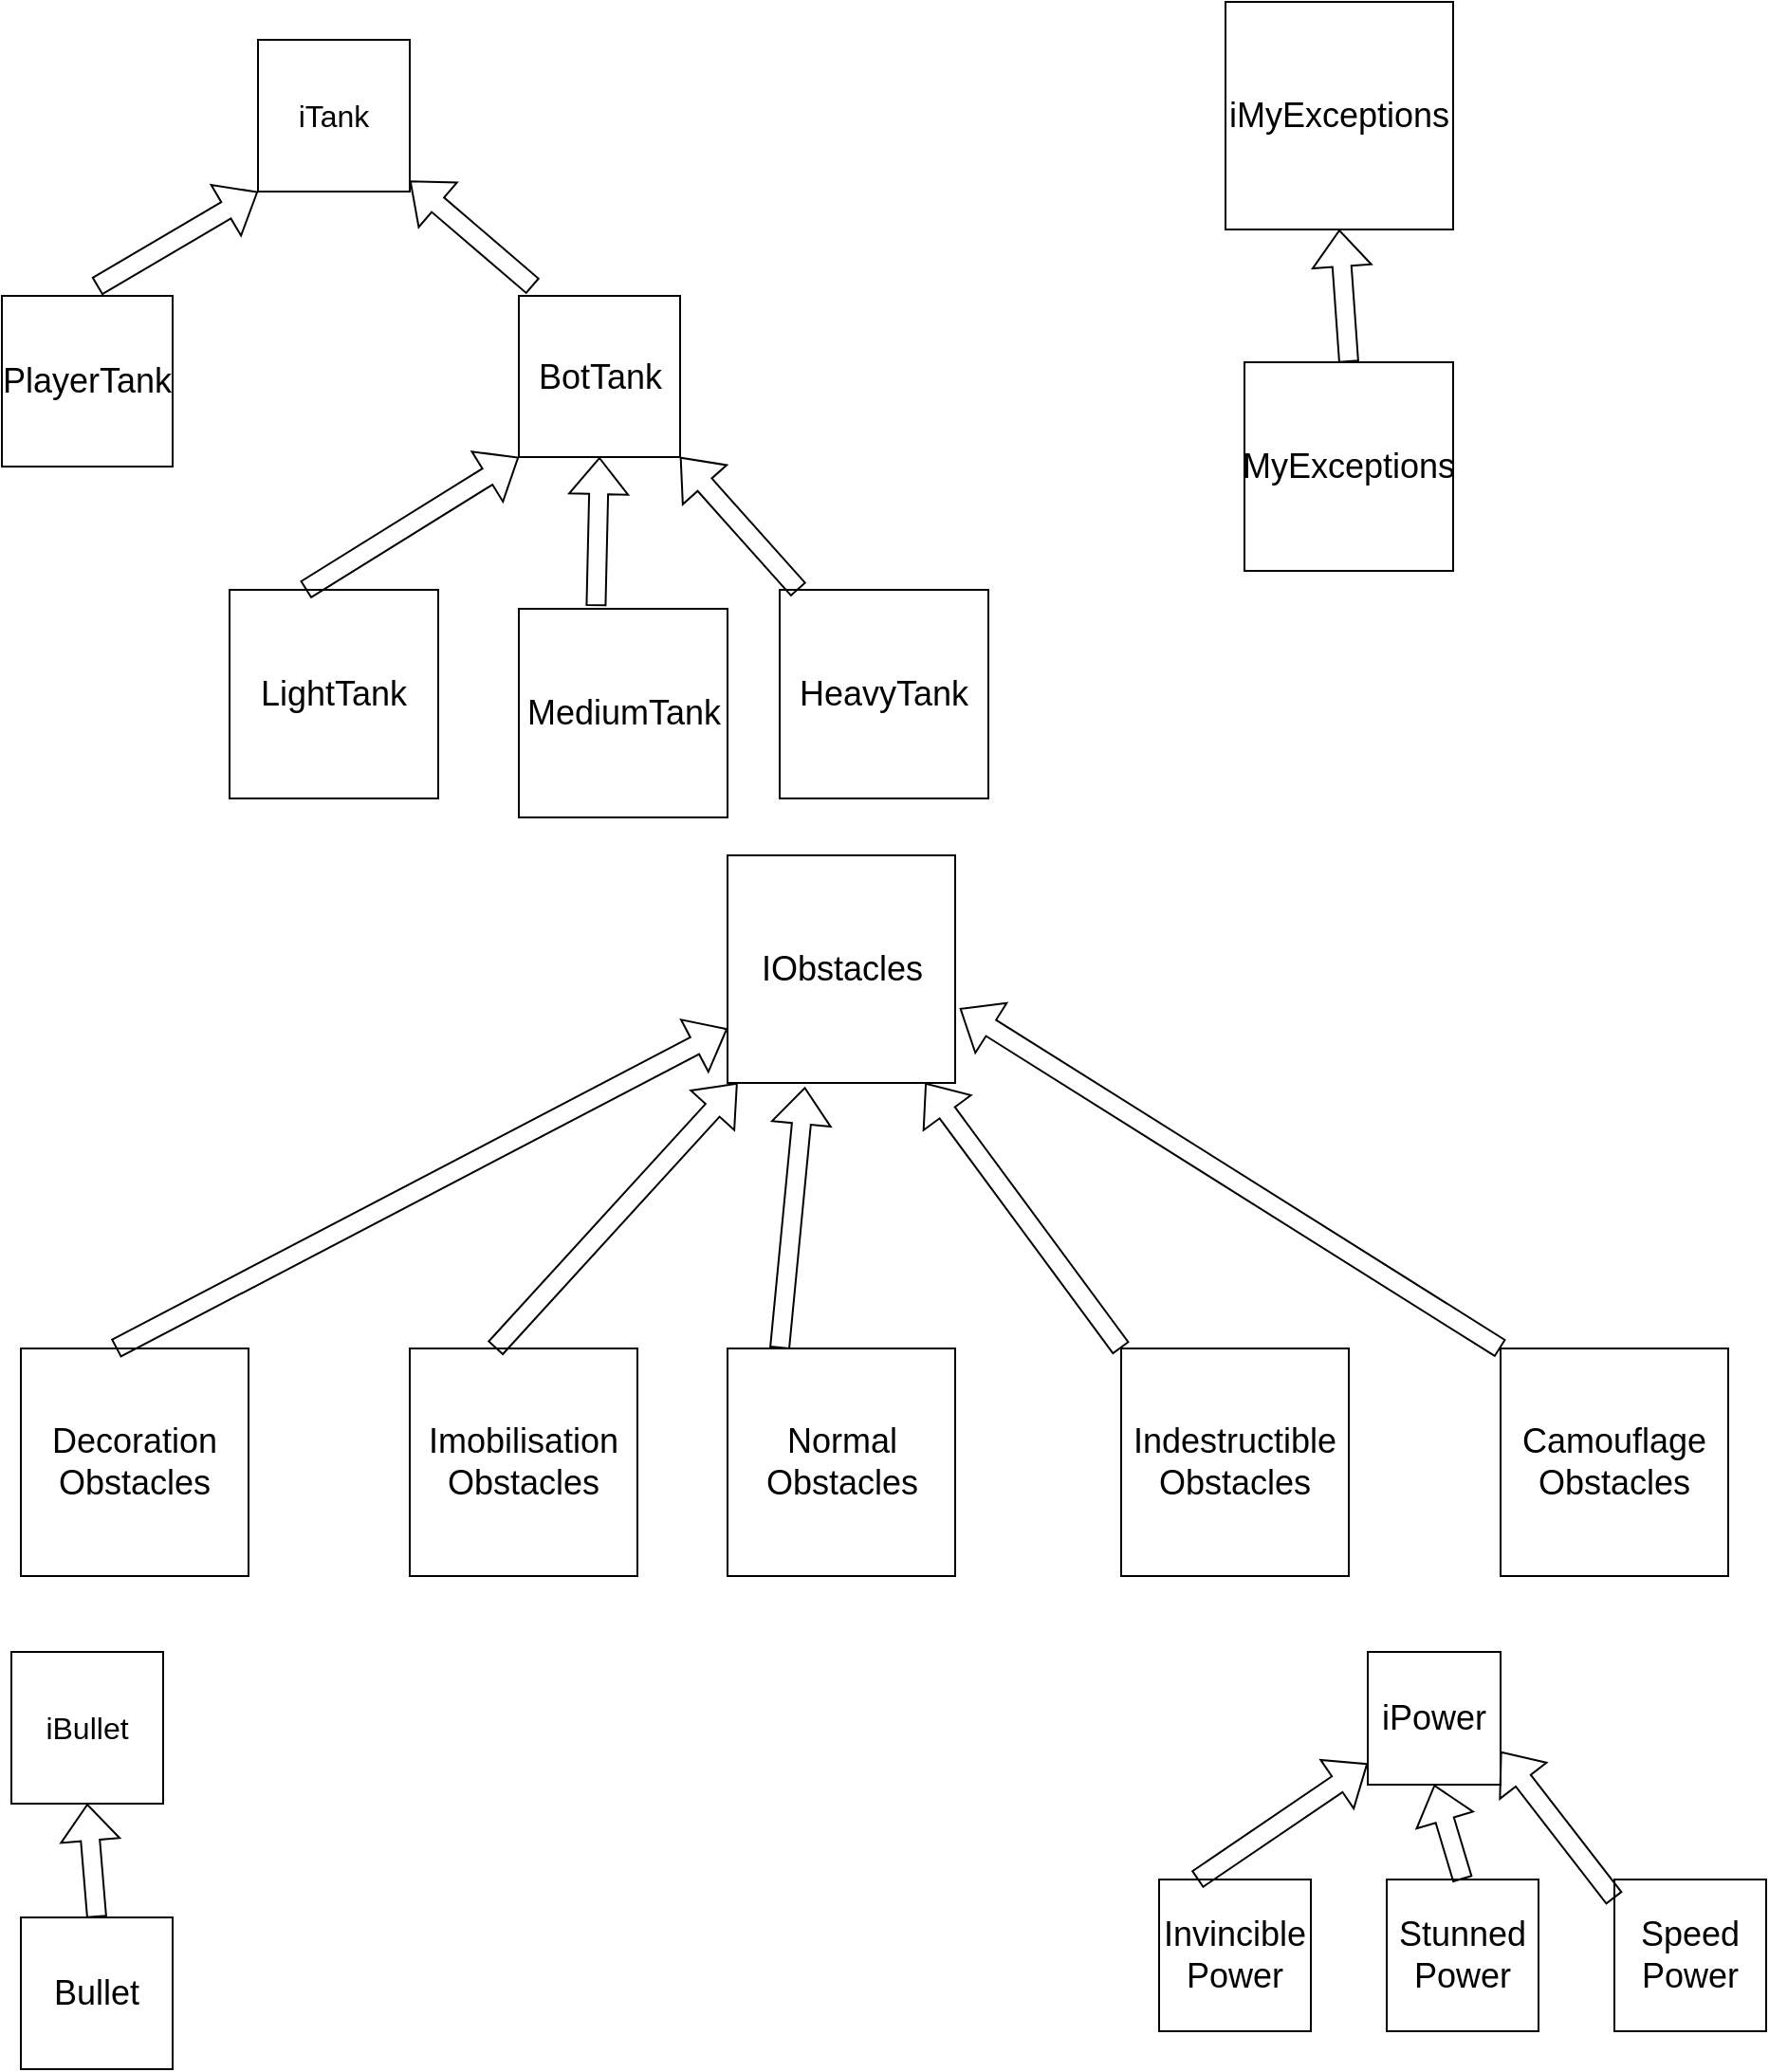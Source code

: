 <mxfile version="20.7.4" type="device"><diagram id="8Q6m88FUJdzEQc0zyQnA" name="Page-1"><mxGraphModel dx="1036" dy="606" grid="1" gridSize="10" guides="1" tooltips="1" connect="1" arrows="1" fold="1" page="1" pageScale="1" pageWidth="850" pageHeight="1100" math="0" shadow="0"><root><mxCell id="0"/><mxCell id="1" parent="0"/><mxCell id="FbsK8dV67quQJZCBYcWZ-1" value="&lt;font size=&quot;3&quot;&gt;iTank&lt;/font&gt;" style="whiteSpace=wrap;html=1;aspect=fixed;" parent="1" vertex="1"><mxGeometry x="165" y="30" width="80" height="80" as="geometry"/></mxCell><mxCell id="FbsK8dV67quQJZCBYcWZ-2" value="PlayerTank" style="whiteSpace=wrap;html=1;aspect=fixed;fontSize=18;" parent="1" vertex="1"><mxGeometry x="30" y="165" width="90" height="90" as="geometry"/></mxCell><mxCell id="FbsK8dV67quQJZCBYcWZ-3" value="BotTank" style="whiteSpace=wrap;html=1;aspect=fixed;fontSize=18;" parent="1" vertex="1"><mxGeometry x="302.5" y="165" width="85" height="85" as="geometry"/></mxCell><mxCell id="FbsK8dV67quQJZCBYcWZ-4" value="LightTank" style="whiteSpace=wrap;html=1;aspect=fixed;fontSize=18;" parent="1" vertex="1"><mxGeometry x="150" y="320" width="110" height="110" as="geometry"/></mxCell><mxCell id="FbsK8dV67quQJZCBYcWZ-5" value="HeavyTank" style="whiteSpace=wrap;html=1;aspect=fixed;fontSize=18;" parent="1" vertex="1"><mxGeometry x="440" y="320" width="110" height="110" as="geometry"/></mxCell><mxCell id="FbsK8dV67quQJZCBYcWZ-6" value="MediumTank" style="whiteSpace=wrap;html=1;aspect=fixed;fontSize=18;" parent="1" vertex="1"><mxGeometry x="302.5" y="330" width="110" height="110" as="geometry"/></mxCell><mxCell id="FbsK8dV67quQJZCBYcWZ-9" value="" style="shape=flexArrow;endArrow=classic;html=1;rounded=0;fontSize=18;entryX=0;entryY=1;entryDx=0;entryDy=0;" parent="1" target="FbsK8dV67quQJZCBYcWZ-1" edge="1"><mxGeometry width="50" height="50" relative="1" as="geometry"><mxPoint x="80" y="160" as="sourcePoint"/><mxPoint x="130" y="110" as="targetPoint"/></mxGeometry></mxCell><mxCell id="FbsK8dV67quQJZCBYcWZ-10" value="" style="shape=flexArrow;endArrow=classic;html=1;rounded=0;fontSize=18;" parent="1" target="FbsK8dV67quQJZCBYcWZ-1" edge="1"><mxGeometry width="50" height="50" relative="1" as="geometry"><mxPoint x="310" y="160" as="sourcePoint"/><mxPoint x="250" y="110" as="targetPoint"/></mxGeometry></mxCell><mxCell id="FbsK8dV67quQJZCBYcWZ-11" value="" style="shape=flexArrow;endArrow=classic;html=1;rounded=0;fontSize=18;entryX=0;entryY=1;entryDx=0;entryDy=0;" parent="1" target="FbsK8dV67quQJZCBYcWZ-3" edge="1"><mxGeometry width="50" height="50" relative="1" as="geometry"><mxPoint x="190" y="320" as="sourcePoint"/><mxPoint x="240" y="270" as="targetPoint"/></mxGeometry></mxCell><mxCell id="FbsK8dV67quQJZCBYcWZ-12" value="" style="shape=flexArrow;endArrow=classic;html=1;rounded=0;fontSize=18;entryX=0.5;entryY=1;entryDx=0;entryDy=0;exitX=0.37;exitY=-0.013;exitDx=0;exitDy=0;exitPerimeter=0;" parent="1" source="FbsK8dV67quQJZCBYcWZ-6" target="FbsK8dV67quQJZCBYcWZ-3" edge="1"><mxGeometry width="50" height="50" relative="1" as="geometry"><mxPoint x="320" y="320" as="sourcePoint"/><mxPoint x="370" y="270" as="targetPoint"/></mxGeometry></mxCell><mxCell id="FbsK8dV67quQJZCBYcWZ-13" value="" style="shape=flexArrow;endArrow=classic;html=1;rounded=0;fontSize=18;entryX=1;entryY=1;entryDx=0;entryDy=0;" parent="1" target="FbsK8dV67quQJZCBYcWZ-3" edge="1"><mxGeometry width="50" height="50" relative="1" as="geometry"><mxPoint x="450" y="320" as="sourcePoint"/><mxPoint x="500" y="270" as="targetPoint"/></mxGeometry></mxCell><mxCell id="FbsK8dV67quQJZCBYcWZ-14" value="iMyExceptions" style="whiteSpace=wrap;html=1;aspect=fixed;fontSize=18;" parent="1" vertex="1"><mxGeometry x="675" y="10" width="120" height="120" as="geometry"/></mxCell><mxCell id="FbsK8dV67quQJZCBYcWZ-15" value="MyExceptions" style="whiteSpace=wrap;html=1;aspect=fixed;fontSize=18;" parent="1" vertex="1"><mxGeometry x="685" y="200" width="110" height="110" as="geometry"/></mxCell><mxCell id="FbsK8dV67quQJZCBYcWZ-18" value="" style="shape=flexArrow;endArrow=classic;html=1;rounded=0;fontSize=18;exitX=0.5;exitY=0;exitDx=0;exitDy=0;entryX=0.5;entryY=1;entryDx=0;entryDy=0;" parent="1" source="FbsK8dV67quQJZCBYcWZ-15" target="FbsK8dV67quQJZCBYcWZ-14" edge="1"><mxGeometry width="50" height="50" relative="1" as="geometry"><mxPoint x="710" y="200" as="sourcePoint"/><mxPoint x="760" y="150" as="targetPoint"/></mxGeometry></mxCell><mxCell id="FbsK8dV67quQJZCBYcWZ-19" value="IObstacles" style="whiteSpace=wrap;html=1;aspect=fixed;fontSize=18;" parent="1" vertex="1"><mxGeometry x="412.5" y="460" width="120" height="120" as="geometry"/></mxCell><mxCell id="FbsK8dV67quQJZCBYcWZ-20" value="Indestructible&lt;br&gt;Obstacles" style="whiteSpace=wrap;html=1;aspect=fixed;fontSize=18;" parent="1" vertex="1"><mxGeometry x="620" y="720" width="120" height="120" as="geometry"/></mxCell><mxCell id="FbsK8dV67quQJZCBYcWZ-21" value="Camouflage&lt;br&gt;Obstacles" style="whiteSpace=wrap;html=1;aspect=fixed;fontSize=18;" parent="1" vertex="1"><mxGeometry x="820" y="720" width="120" height="120" as="geometry"/></mxCell><mxCell id="FbsK8dV67quQJZCBYcWZ-23" value="Normal&lt;br&gt;Obstacles" style="whiteSpace=wrap;html=1;aspect=fixed;fontSize=18;" parent="1" vertex="1"><mxGeometry x="412.5" y="720" width="120" height="120" as="geometry"/></mxCell><mxCell id="FbsK8dV67quQJZCBYcWZ-25" value="Imobilisation&lt;br&gt;Obstacles" style="whiteSpace=wrap;html=1;aspect=fixed;fontSize=18;" parent="1" vertex="1"><mxGeometry x="245" y="720" width="120" height="120" as="geometry"/></mxCell><mxCell id="FbsK8dV67quQJZCBYcWZ-26" value="Decoration&lt;br&gt;Obstacles" style="whiteSpace=wrap;html=1;aspect=fixed;fontSize=18;" parent="1" vertex="1"><mxGeometry x="40" y="720" width="120" height="120" as="geometry"/></mxCell><mxCell id="FbsK8dV67quQJZCBYcWZ-27" value="" style="shape=flexArrow;endArrow=classic;html=1;rounded=0;fontSize=18;" parent="1" target="FbsK8dV67quQJZCBYcWZ-19" edge="1"><mxGeometry width="50" height="50" relative="1" as="geometry"><mxPoint x="90" y="720" as="sourcePoint"/><mxPoint x="140" y="670" as="targetPoint"/></mxGeometry></mxCell><mxCell id="FbsK8dV67quQJZCBYcWZ-28" value="" style="shape=flexArrow;endArrow=classic;html=1;rounded=0;fontSize=18;" parent="1" target="FbsK8dV67quQJZCBYcWZ-19" edge="1"><mxGeometry width="50" height="50" relative="1" as="geometry"><mxPoint x="290" y="720" as="sourcePoint"/><mxPoint x="340" y="670" as="targetPoint"/></mxGeometry></mxCell><mxCell id="FbsK8dV67quQJZCBYcWZ-29" value="" style="shape=flexArrow;endArrow=classic;html=1;rounded=0;fontSize=18;entryX=0.34;entryY=1.018;entryDx=0;entryDy=0;entryPerimeter=0;" parent="1" target="FbsK8dV67quQJZCBYcWZ-19" edge="1"><mxGeometry width="50" height="50" relative="1" as="geometry"><mxPoint x="440" y="720" as="sourcePoint"/><mxPoint x="490" y="670" as="targetPoint"/></mxGeometry></mxCell><mxCell id="FbsK8dV67quQJZCBYcWZ-30" value="" style="shape=flexArrow;endArrow=classic;html=1;rounded=0;fontSize=18;" parent="1" target="FbsK8dV67quQJZCBYcWZ-19" edge="1"><mxGeometry width="50" height="50" relative="1" as="geometry"><mxPoint x="620" y="720" as="sourcePoint"/><mxPoint x="670" y="670" as="targetPoint"/></mxGeometry></mxCell><mxCell id="FbsK8dV67quQJZCBYcWZ-31" value="" style="shape=flexArrow;endArrow=classic;html=1;rounded=0;fontSize=18;entryX=1.02;entryY=0.672;entryDx=0;entryDy=0;entryPerimeter=0;" parent="1" target="FbsK8dV67quQJZCBYcWZ-19" edge="1"><mxGeometry width="50" height="50" relative="1" as="geometry"><mxPoint x="820" y="720" as="sourcePoint"/><mxPoint x="870" y="670" as="targetPoint"/></mxGeometry></mxCell><mxCell id="i2zj4LJR1zqAB_mscw6G-1" value="&lt;font size=&quot;3&quot;&gt;iBullet&lt;/font&gt;" style="whiteSpace=wrap;html=1;aspect=fixed;" vertex="1" parent="1"><mxGeometry x="35" y="880" width="80" height="80" as="geometry"/></mxCell><mxCell id="i2zj4LJR1zqAB_mscw6G-2" value="Bullet&lt;br&gt;" style="whiteSpace=wrap;html=1;aspect=fixed;fontSize=18;" vertex="1" parent="1"><mxGeometry x="40" y="1020" width="80" height="80" as="geometry"/></mxCell><mxCell id="i2zj4LJR1zqAB_mscw6G-3" value="" style="shape=flexArrow;endArrow=classic;html=1;rounded=0;fontSize=18;exitX=0.5;exitY=0;exitDx=0;exitDy=0;entryX=0.5;entryY=1;entryDx=0;entryDy=0;" edge="1" parent="1" source="i2zj4LJR1zqAB_mscw6G-2" target="i2zj4LJR1zqAB_mscw6G-1"><mxGeometry width="50" height="50" relative="1" as="geometry"><mxPoint x="70" y="1000" as="sourcePoint"/><mxPoint x="120" y="950" as="targetPoint"/></mxGeometry></mxCell><mxCell id="i2zj4LJR1zqAB_mscw6G-4" value="iPower" style="whiteSpace=wrap;html=1;aspect=fixed;fontSize=18;" vertex="1" parent="1"><mxGeometry x="750" y="880" width="70" height="70" as="geometry"/></mxCell><mxCell id="i2zj4LJR1zqAB_mscw6G-5" value="Invincible&lt;br&gt;Power" style="whiteSpace=wrap;html=1;aspect=fixed;fontSize=18;" vertex="1" parent="1"><mxGeometry x="640" y="1000" width="80" height="80" as="geometry"/></mxCell><mxCell id="i2zj4LJR1zqAB_mscw6G-6" value="Stunned&lt;br&gt;Power" style="whiteSpace=wrap;html=1;aspect=fixed;fontSize=18;" vertex="1" parent="1"><mxGeometry x="760" y="1000" width="80" height="80" as="geometry"/></mxCell><mxCell id="i2zj4LJR1zqAB_mscw6G-7" value="Speed Power" style="whiteSpace=wrap;html=1;aspect=fixed;fontSize=18;" vertex="1" parent="1"><mxGeometry x="880" y="1000" width="80" height="80" as="geometry"/></mxCell><mxCell id="i2zj4LJR1zqAB_mscw6G-8" value="" style="shape=flexArrow;endArrow=classic;html=1;rounded=0;fontSize=18;" edge="1" parent="1" target="i2zj4LJR1zqAB_mscw6G-4"><mxGeometry width="50" height="50" relative="1" as="geometry"><mxPoint x="660" y="1000" as="sourcePoint"/><mxPoint x="710" y="950" as="targetPoint"/></mxGeometry></mxCell><mxCell id="i2zj4LJR1zqAB_mscw6G-9" value="" style="shape=flexArrow;endArrow=classic;html=1;rounded=0;fontSize=18;exitX=0.5;exitY=0;exitDx=0;exitDy=0;entryX=0.5;entryY=1;entryDx=0;entryDy=0;" edge="1" parent="1" source="i2zj4LJR1zqAB_mscw6G-6" target="i2zj4LJR1zqAB_mscw6G-4"><mxGeometry width="50" height="50" relative="1" as="geometry"><mxPoint x="770" y="1000" as="sourcePoint"/><mxPoint x="820" y="950" as="targetPoint"/></mxGeometry></mxCell><mxCell id="i2zj4LJR1zqAB_mscw6G-10" value="" style="shape=flexArrow;endArrow=classic;html=1;rounded=0;fontSize=18;entryX=1;entryY=0.75;entryDx=0;entryDy=0;" edge="1" parent="1" target="i2zj4LJR1zqAB_mscw6G-4"><mxGeometry width="50" height="50" relative="1" as="geometry"><mxPoint x="880" y="1010" as="sourcePoint"/><mxPoint x="930" y="960" as="targetPoint"/></mxGeometry></mxCell></root></mxGraphModel></diagram></mxfile>
